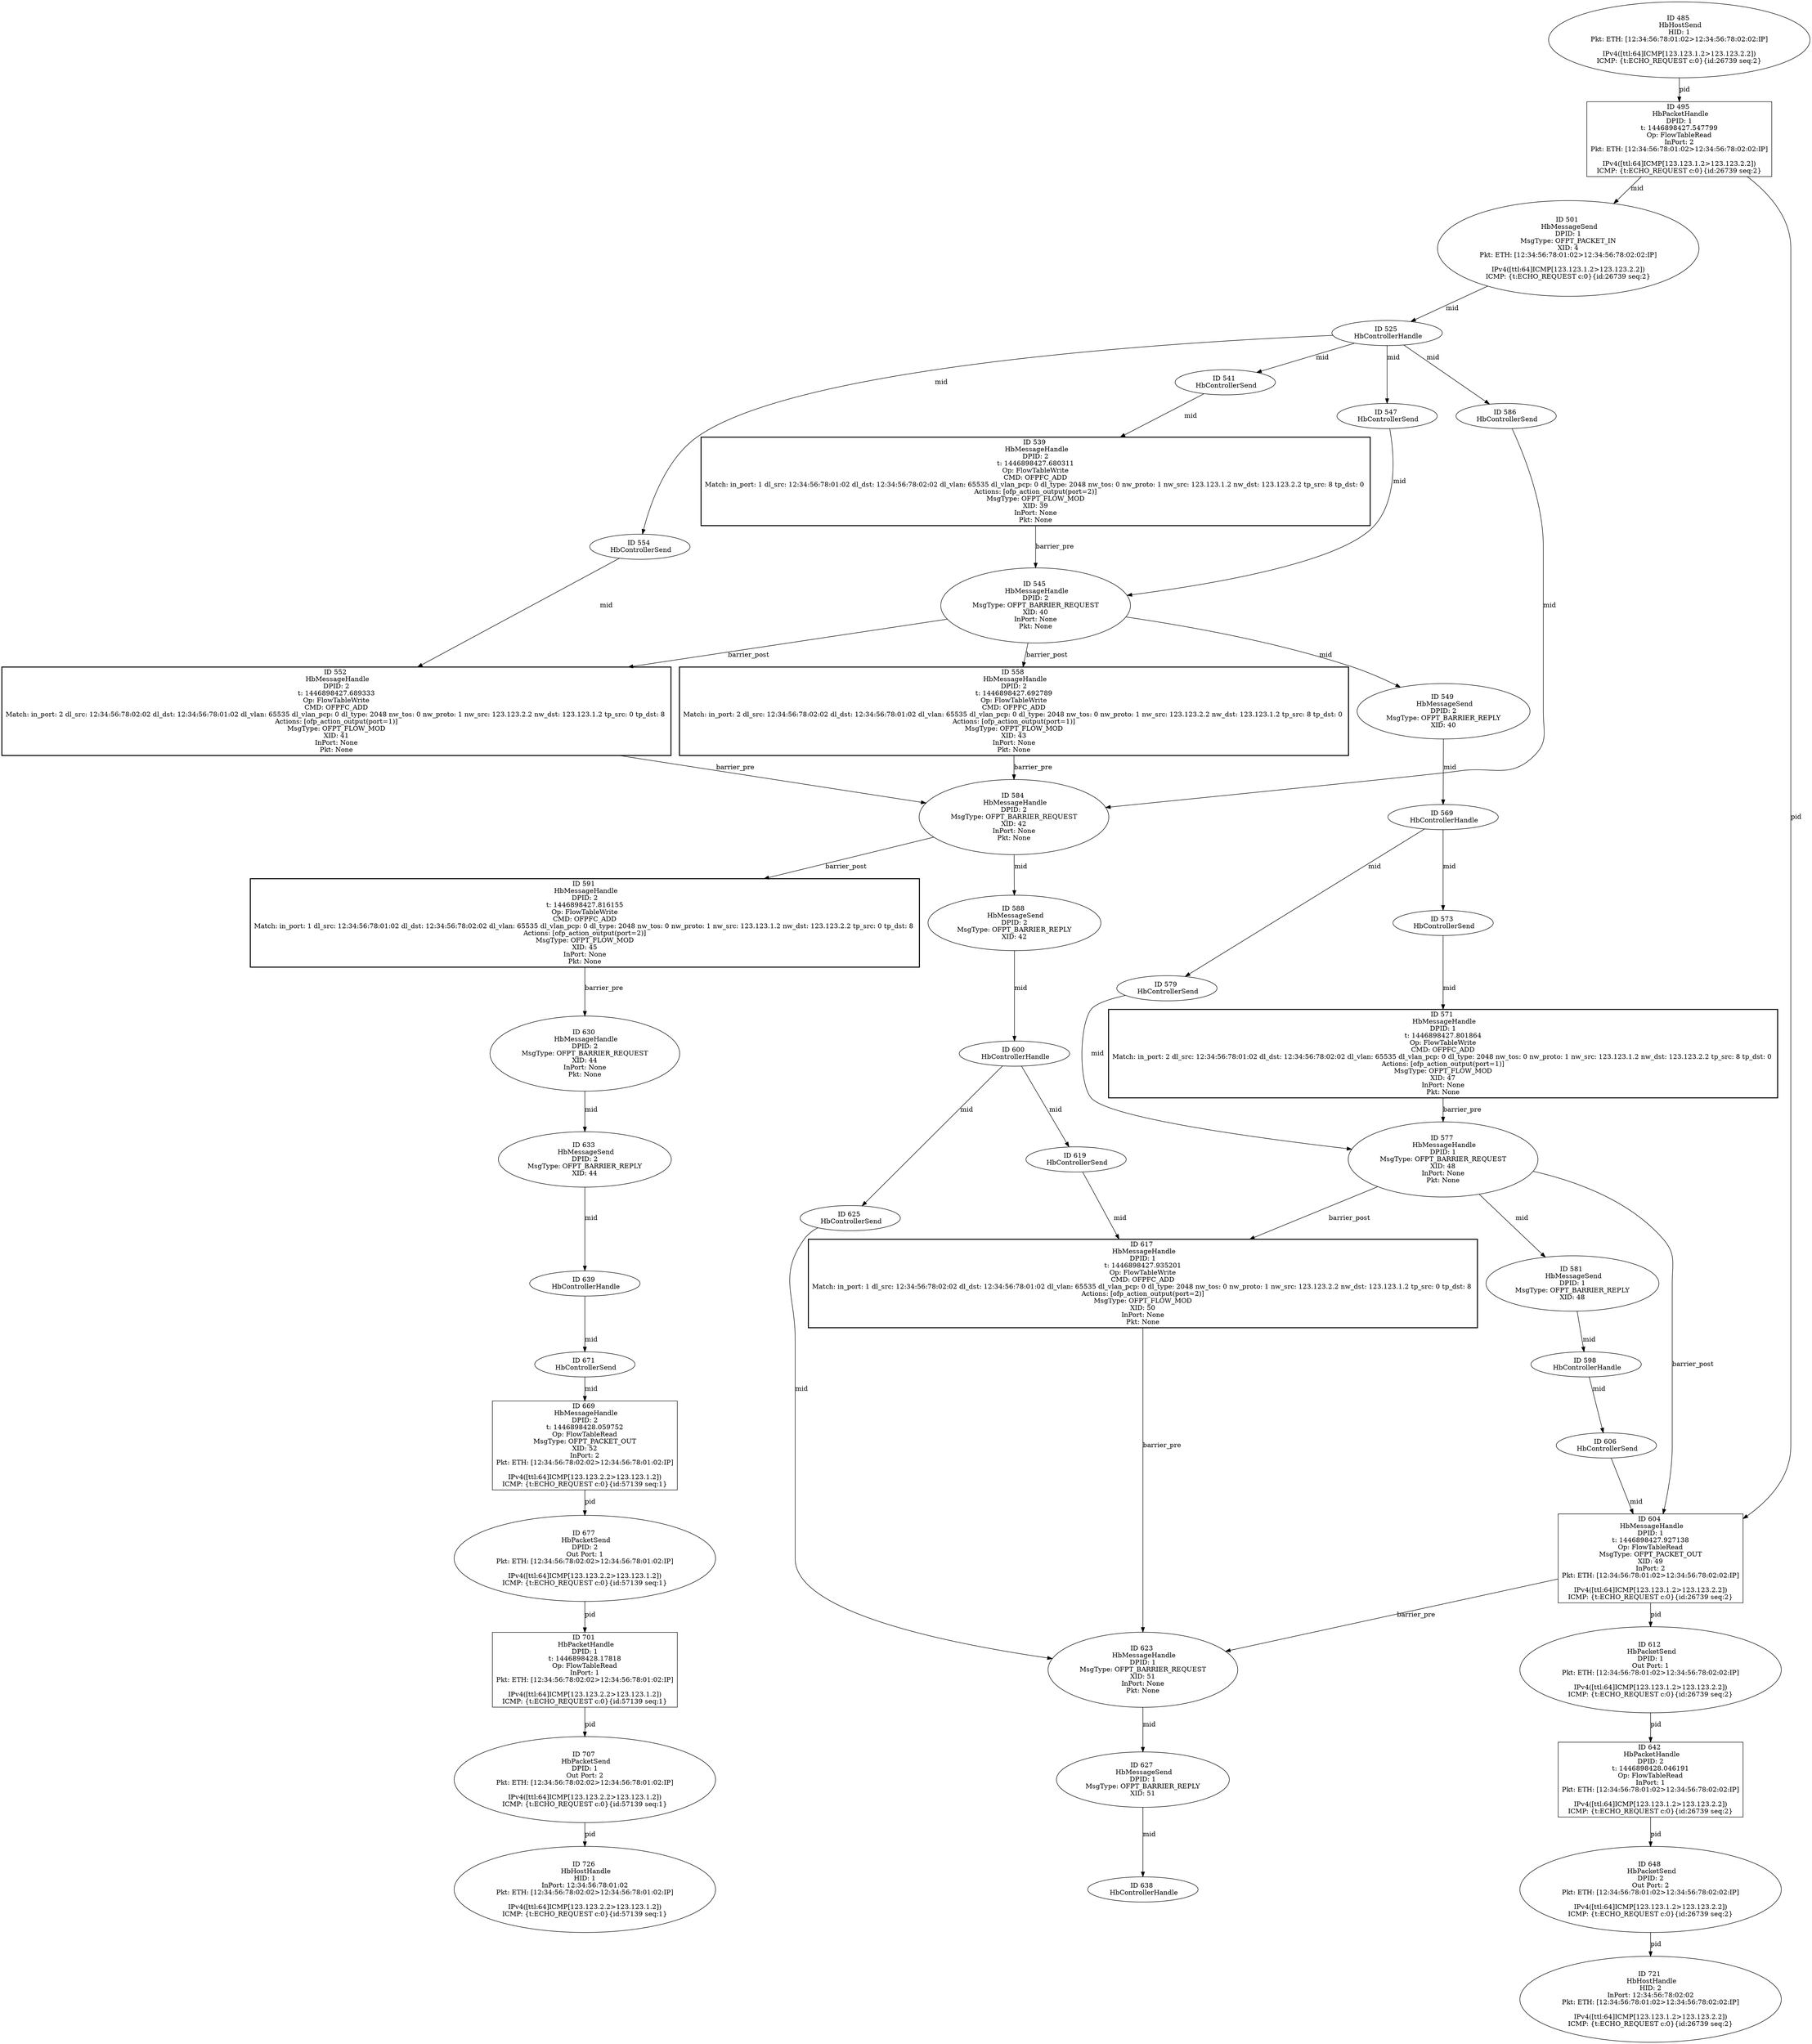 strict digraph G {
642 [shape=box, event=<hb_events.HbPacketHandle object at 0x10f86be50>, label="ID 642 
 HbPacketHandle
DPID: 2
t: 1446898428.046191
Op: FlowTableRead
InPort: 1
Pkt: ETH: [12:34:56:78:01:02>12:34:56:78:02:02:IP]

IPv4([ttl:64]ICMP[123.123.1.2>123.123.2.2])
ICMP: {t:ECHO_REQUEST c:0}{id:26739 seq:2}"];
726 [shape=oval, event=<hb_events.HbHostHandle object at 0x10f8a25d0>, label="ID 726 
 HbHostHandle
HID: 1
InPort: 12:34:56:78:01:02
Pkt: ETH: [12:34:56:78:02:02>12:34:56:78:01:02:IP]

IPv4([ttl:64]ICMP[123.123.2.2>123.123.1.2])
ICMP: {t:ECHO_REQUEST c:0}{id:57139 seq:1}"];
648 [shape=oval, event=<hb_events.HbPacketSend object at 0x10f879190>, label="ID 648 
 HbPacketSend
DPID: 2
Out Port: 2
Pkt: ETH: [12:34:56:78:01:02>12:34:56:78:02:02:IP]

IPv4([ttl:64]ICMP[123.123.1.2>123.123.2.2])
ICMP: {t:ECHO_REQUEST c:0}{id:26739 seq:2}"];
525 [shape=oval, event=<hb_events.HbControllerHandle object at 0x10f844790>, label="ID 525 
 HbControllerHandle"];
707 [shape=oval, event=<hb_events.HbPacketSend object at 0x10f88a110>, label="ID 707 
 HbPacketSend
DPID: 1
Out Port: 2
Pkt: ETH: [12:34:56:78:02:02>12:34:56:78:01:02:IP]

IPv4([ttl:64]ICMP[123.123.2.2>123.123.1.2])
ICMP: {t:ECHO_REQUEST c:0}{id:57139 seq:1}"];
495 [shape=box, event=<hb_events.HbPacketHandle object at 0x10f83d5d0>, label="ID 495 
 HbPacketHandle
DPID: 1
t: 1446898427.547799
Op: FlowTableRead
InPort: 2
Pkt: ETH: [12:34:56:78:01:02>12:34:56:78:02:02:IP]

IPv4([ttl:64]ICMP[123.123.1.2>123.123.2.2])
ICMP: {t:ECHO_REQUEST c:0}{id:26739 seq:2}"];
539 [shape=box, style=bold, event=<hb_events.HbMessageHandle object at 0x10f84a3d0>, label="ID 539 
 HbMessageHandle
DPID: 2
t: 1446898427.680311
Op: FlowTableWrite
CMD: OFPFC_ADD
Match: in_port: 1 dl_src: 12:34:56:78:01:02 dl_dst: 12:34:56:78:02:02 dl_vlan: 65535 dl_vlan_pcp: 0 dl_type: 2048 nw_tos: 0 nw_proto: 1 nw_src: 123.123.1.2 nw_dst: 123.123.2.2 tp_src: 8 tp_dst: 0 
Actions: [ofp_action_output(port=2)]
MsgType: OFPT_FLOW_MOD
XID: 39
InPort: None
Pkt: None"];
541 [shape=oval, event=<hb_events.HbControllerSend object at 0x10f84a290>, label="ID 541 
 HbControllerSend"];
671 [shape=oval, event=<hb_events.HbControllerSend object at 0x10f87f4d0>, label="ID 671 
 HbControllerSend"];
545 [shape=oval, event=<hb_events.HbMessageHandle object at 0x10f84a590>, label="ID 545 
 HbMessageHandle
DPID: 2
MsgType: OFPT_BARRIER_REQUEST
XID: 40
InPort: None
Pkt: None"];
547 [shape=oval, event=<hb_events.HbControllerSend object at 0x10f84a510>, label="ID 547 
 HbControllerSend"];
677 [shape=oval, event=<hb_events.HbPacketSend object at 0x10f884e90>, label="ID 677 
 HbPacketSend
DPID: 2
Out Port: 1
Pkt: ETH: [12:34:56:78:02:02>12:34:56:78:01:02:IP]

IPv4([ttl:64]ICMP[123.123.2.2>123.123.1.2])
ICMP: {t:ECHO_REQUEST c:0}{id:57139 seq:1}"];
552 [shape=box, style=bold, event=<hb_events.HbMessageHandle object at 0x10f850150>, label="ID 552 
 HbMessageHandle
DPID: 2
t: 1446898427.689333
Op: FlowTableWrite
CMD: OFPFC_ADD
Match: in_port: 2 dl_src: 12:34:56:78:02:02 dl_dst: 12:34:56:78:01:02 dl_vlan: 65535 dl_vlan_pcp: 0 dl_type: 2048 nw_tos: 0 nw_proto: 1 nw_src: 123.123.2.2 nw_dst: 123.123.1.2 tp_src: 0 tp_dst: 8 
Actions: [ofp_action_output(port=1)]
MsgType: OFPT_FLOW_MOD
XID: 41
InPort: None
Pkt: None"];
554 [shape=oval, event=<hb_events.HbControllerSend object at 0x10f84a650>, label="ID 554 
 HbControllerSend"];
558 [shape=box, style=bold, event=<hb_events.HbMessageHandle object at 0x10f850b10>, label="ID 558 
 HbMessageHandle
DPID: 2
t: 1446898427.692789
Op: FlowTableWrite
CMD: OFPFC_ADD
Match: in_port: 2 dl_src: 12:34:56:78:02:02 dl_dst: 12:34:56:78:01:02 dl_vlan: 65535 dl_vlan_pcp: 0 dl_type: 2048 nw_tos: 0 nw_proto: 1 nw_src: 123.123.2.2 nw_dst: 123.123.1.2 tp_src: 8 tp_dst: 0 
Actions: [ofp_action_output(port=1)]
MsgType: OFPT_FLOW_MOD
XID: 43
InPort: None
Pkt: None"];
669 [shape=box, event=<hb_events.HbMessageHandle object at 0x10f87f590>, label="ID 669 
 HbMessageHandle
DPID: 2
t: 1446898428.059752
Op: FlowTableRead
MsgType: OFPT_PACKET_OUT
XID: 52
InPort: 2
Pkt: ETH: [12:34:56:78:02:02>12:34:56:78:01:02:IP]

IPv4([ttl:64]ICMP[123.123.2.2>123.123.1.2])
ICMP: {t:ECHO_REQUEST c:0}{id:57139 seq:1}"];
573 [shape=oval, event=<hb_events.HbControllerSend object at 0x10f850d10>, label="ID 573 
 HbControllerSend"];
569 [shape=oval, event=<hb_events.HbControllerHandle object at 0x10f8502d0>, label="ID 569 
 HbControllerHandle"];
571 [shape=box, style=bold, event=<hb_events.HbMessageHandle object at 0x10f856bd0>, label="ID 571 
 HbMessageHandle
DPID: 1
t: 1446898427.801864
Op: FlowTableWrite
CMD: OFPFC_ADD
Match: in_port: 2 dl_src: 12:34:56:78:01:02 dl_dst: 12:34:56:78:02:02 dl_vlan: 65535 dl_vlan_pcp: 0 dl_type: 2048 nw_tos: 0 nw_proto: 1 nw_src: 123.123.1.2 nw_dst: 123.123.2.2 tp_src: 8 tp_dst: 0 
Actions: [ofp_action_output(port=1)]
MsgType: OFPT_FLOW_MOD
XID: 47
InPort: None
Pkt: None"];
701 [shape=box, event=<hb_events.HbPacketHandle object at 0x10f893e90>, label="ID 701 
 HbPacketHandle
DPID: 1
t: 1446898428.17818
Op: FlowTableRead
InPort: 1
Pkt: ETH: [12:34:56:78:02:02>12:34:56:78:01:02:IP]

IPv4([ttl:64]ICMP[123.123.2.2>123.123.1.2])
ICMP: {t:ECHO_REQUEST c:0}{id:57139 seq:1}"];
577 [shape=oval, event=<hb_events.HbMessageHandle object at 0x10f856d10>, label="ID 577 
 HbMessageHandle
DPID: 1
MsgType: OFPT_BARRIER_REQUEST
XID: 48
InPort: None
Pkt: None"];
579 [shape=oval, event=<hb_events.HbControllerSend object at 0x10f856a10>, label="ID 579 
 HbControllerSend"];
581 [shape=oval, event=<hb_events.HbMessageSend object at 0x10f856c90>, label="ID 581 
 HbMessageSend
DPID: 1
MsgType: OFPT_BARRIER_REPLY
XID: 48"];
584 [shape=oval, event=<hb_events.HbMessageHandle object at 0x10f850cd0>, label="ID 584 
 HbMessageHandle
DPID: 2
MsgType: OFPT_BARRIER_REQUEST
XID: 42
InPort: None
Pkt: None"];
586 [shape=oval, event=<hb_events.HbControllerSend object at 0x10f856cd0>, label="ID 586 
 HbControllerSend"];
588 [shape=oval, event=<hb_events.HbMessageSend object at 0x10f850e50>, label="ID 588 
 HbMessageSend
DPID: 2
MsgType: OFPT_BARRIER_REPLY
XID: 42"];
591 [shape=box, style=bold, event=<hb_events.HbMessageHandle object at 0x10f85db10>, label="ID 591 
 HbMessageHandle
DPID: 2
t: 1446898427.816155
Op: FlowTableWrite
CMD: OFPFC_ADD
Match: in_port: 1 dl_src: 12:34:56:78:01:02 dl_dst: 12:34:56:78:02:02 dl_vlan: 65535 dl_vlan_pcp: 0 dl_type: 2048 nw_tos: 0 nw_proto: 1 nw_src: 123.123.1.2 nw_dst: 123.123.2.2 tp_src: 0 tp_dst: 8 
Actions: [ofp_action_output(port=2)]
MsgType: OFPT_FLOW_MOD
XID: 45
InPort: None
Pkt: None"];
721 [shape=oval, event=<hb_events.HbHostHandle object at 0x10f89eb10>, label="ID 721 
 HbHostHandle
HID: 2
InPort: 12:34:56:78:02:02
Pkt: ETH: [12:34:56:78:01:02>12:34:56:78:02:02:IP]

IPv4([ttl:64]ICMP[123.123.1.2>123.123.2.2])
ICMP: {t:ECHO_REQUEST c:0}{id:26739 seq:2}"];
598 [shape=oval, event=<hb_events.HbControllerHandle object at 0x10f85db90>, label="ID 598 
 HbControllerHandle"];
600 [shape=oval, event=<hb_events.HbControllerHandle object at 0x10f85dad0>, label="ID 600 
 HbControllerHandle"];
604 [shape=box, event=<hb_events.HbMessageHandle object at 0x10f850c50>, label="ID 604 
 HbMessageHandle
DPID: 1
t: 1446898427.927138
Op: FlowTableRead
MsgType: OFPT_PACKET_OUT
XID: 49
InPort: 2
Pkt: ETH: [12:34:56:78:01:02>12:34:56:78:02:02:IP]

IPv4([ttl:64]ICMP[123.123.1.2>123.123.2.2])
ICMP: {t:ECHO_REQUEST c:0}{id:26739 seq:2}"];
606 [shape=oval, event=<hb_events.HbControllerSend object at 0x10f85da90>, label="ID 606 
 HbControllerSend"];
549 [shape=oval, event=<hb_events.HbMessageSend object at 0x10f84a4d0>, label="ID 549 
 HbMessageSend
DPID: 2
MsgType: OFPT_BARRIER_REPLY
XID: 40"];
612 [shape=oval, event=<hb_events.HbPacketSend object at 0x10f864b90>, label="ID 612 
 HbPacketSend
DPID: 1
Out Port: 1
Pkt: ETH: [12:34:56:78:01:02>12:34:56:78:02:02:IP]

IPv4([ttl:64]ICMP[123.123.1.2>123.123.2.2])
ICMP: {t:ECHO_REQUEST c:0}{id:26739 seq:2}"];
485 [shape=oval, event=<hb_events.HbHostSend object at 0x10f837650>, label="ID 485 
 HbHostSend
HID: 1
Pkt: ETH: [12:34:56:78:01:02>12:34:56:78:02:02:IP]

IPv4([ttl:64]ICMP[123.123.1.2>123.123.2.2])
ICMP: {t:ECHO_REQUEST c:0}{id:26739 seq:2}"];
617 [shape=box, style=bold, event=<hb_events.HbMessageHandle object at 0x10f8710d0>, label="ID 617 
 HbMessageHandle
DPID: 1
t: 1446898427.935201
Op: FlowTableWrite
CMD: OFPFC_ADD
Match: in_port: 1 dl_src: 12:34:56:78:02:02 dl_dst: 12:34:56:78:01:02 dl_vlan: 65535 dl_vlan_pcp: 0 dl_type: 2048 nw_tos: 0 nw_proto: 1 nw_src: 123.123.2.2 nw_dst: 123.123.1.2 tp_src: 0 tp_dst: 8 
Actions: [ofp_action_output(port=2)]
MsgType: OFPT_FLOW_MOD
XID: 50
InPort: None
Pkt: None"];
619 [shape=oval, event=<hb_events.HbControllerSend object at 0x10f864dd0>, label="ID 619 
 HbControllerSend"];
623 [shape=oval, event=<hb_events.HbMessageHandle object at 0x10f86bb50>, label="ID 623 
 HbMessageHandle
DPID: 1
MsgType: OFPT_BARRIER_REQUEST
XID: 51
InPort: None
Pkt: None"];
625 [shape=oval, event=<hb_events.HbControllerSend object at 0x10f871050>, label="ID 625 
 HbControllerSend"];
627 [shape=oval, event=<hb_events.HbMessageSend object at 0x10f86bc90>, label="ID 627 
 HbMessageSend
DPID: 1
MsgType: OFPT_BARRIER_REPLY
XID: 51"];
501 [shape=oval, event=<hb_events.HbMessageSend object at 0x10f83dd90>, label="ID 501 
 HbMessageSend
DPID: 1
MsgType: OFPT_PACKET_IN
XID: 4
Pkt: ETH: [12:34:56:78:01:02>12:34:56:78:02:02:IP]

IPv4([ttl:64]ICMP[123.123.1.2>123.123.2.2])
ICMP: {t:ECHO_REQUEST c:0}{id:26739 seq:2}"];
630 [shape=oval, event=<hb_events.HbMessageHandle object at 0x10f86bc50>, label="ID 630 
 HbMessageHandle
DPID: 2
MsgType: OFPT_BARRIER_REQUEST
XID: 44
InPort: None
Pkt: None"];
633 [shape=oval, event=<hb_events.HbMessageSend object at 0x10f86bd90>, label="ID 633 
 HbMessageSend
DPID: 2
MsgType: OFPT_BARRIER_REPLY
XID: 44"];
638 [shape=oval, event=<hb_events.HbControllerHandle object at 0x10f86bdd0>, label="ID 638 
 HbControllerHandle"];
639 [shape=oval, event=<hb_events.HbControllerHandle object at 0x10f86be10>, label="ID 639 
 HbControllerHandle"];
642 -> 648  [rel=pid, label=pid];
598 -> 606  [rel=mid, label=mid];
648 -> 721  [rel=pid, label=pid];
525 -> 554  [rel=mid, label=mid];
525 -> 547  [rel=mid, label=mid];
525 -> 586  [rel=mid, label=mid];
525 -> 541  [rel=mid, label=mid];
579 -> 577  [rel=mid, label=mid];
539 -> 545  [rel=barrier_pre, label=barrier_pre];
669 -> 677  [rel=pid, label=pid];
671 -> 669  [rel=mid, label=mid];
545 -> 552  [rel=barrier_post, label=barrier_post];
545 -> 549  [rel=mid, label=mid];
545 -> 558  [rel=barrier_post, label=barrier_post];
547 -> 545  [rel=mid, label=mid];
677 -> 701  [rel=pid, label=pid];
552 -> 584  [rel=barrier_pre, label=barrier_pre];
623 -> 627  [rel=mid, label=mid];
554 -> 552  [rel=mid, label=mid];
558 -> 584  [rel=barrier_pre, label=barrier_pre];
541 -> 539  [rel=mid, label=mid];
569 -> 579  [rel=mid, label=mid];
569 -> 573  [rel=mid, label=mid];
571 -> 577  [rel=barrier_pre, label=barrier_pre];
573 -> 571  [rel=mid, label=mid];
577 -> 617  [rel=barrier_post, label=barrier_post];
577 -> 604  [rel=barrier_post, label=barrier_post];
577 -> 581  [rel=mid, label=mid];
707 -> 726  [rel=pid, label=pid];
581 -> 598  [rel=mid, label=mid];
701 -> 707  [rel=pid, label=pid];
584 -> 588  [rel=mid, label=mid];
584 -> 591  [rel=barrier_post, label=barrier_post];
586 -> 584  [rel=mid, label=mid];
588 -> 600  [rel=mid, label=mid];
591 -> 630  [rel=barrier_pre, label=barrier_pre];
600 -> 625  [rel=mid, label=mid];
600 -> 619  [rel=mid, label=mid];
604 -> 612  [rel=pid, label=pid];
604 -> 623  [rel=barrier_pre, label=barrier_pre];
606 -> 604  [rel=mid, label=mid];
549 -> 569  [rel=mid, label=mid];
612 -> 642  [rel=pid, label=pid];
485 -> 495  [rel=pid, label=pid];
617 -> 623  [rel=barrier_pre, label=barrier_pre];
619 -> 617  [rel=mid, label=mid];
495 -> 604  [rel=pid, label=pid];
495 -> 501  [rel=mid, label=mid];
625 -> 623  [rel=mid, label=mid];
627 -> 638  [rel=mid, label=mid];
501 -> 525  [rel=mid, label=mid];
630 -> 633  [rel=mid, label=mid];
633 -> 639  [rel=mid, label=mid];
639 -> 671  [rel=mid, label=mid];
}
